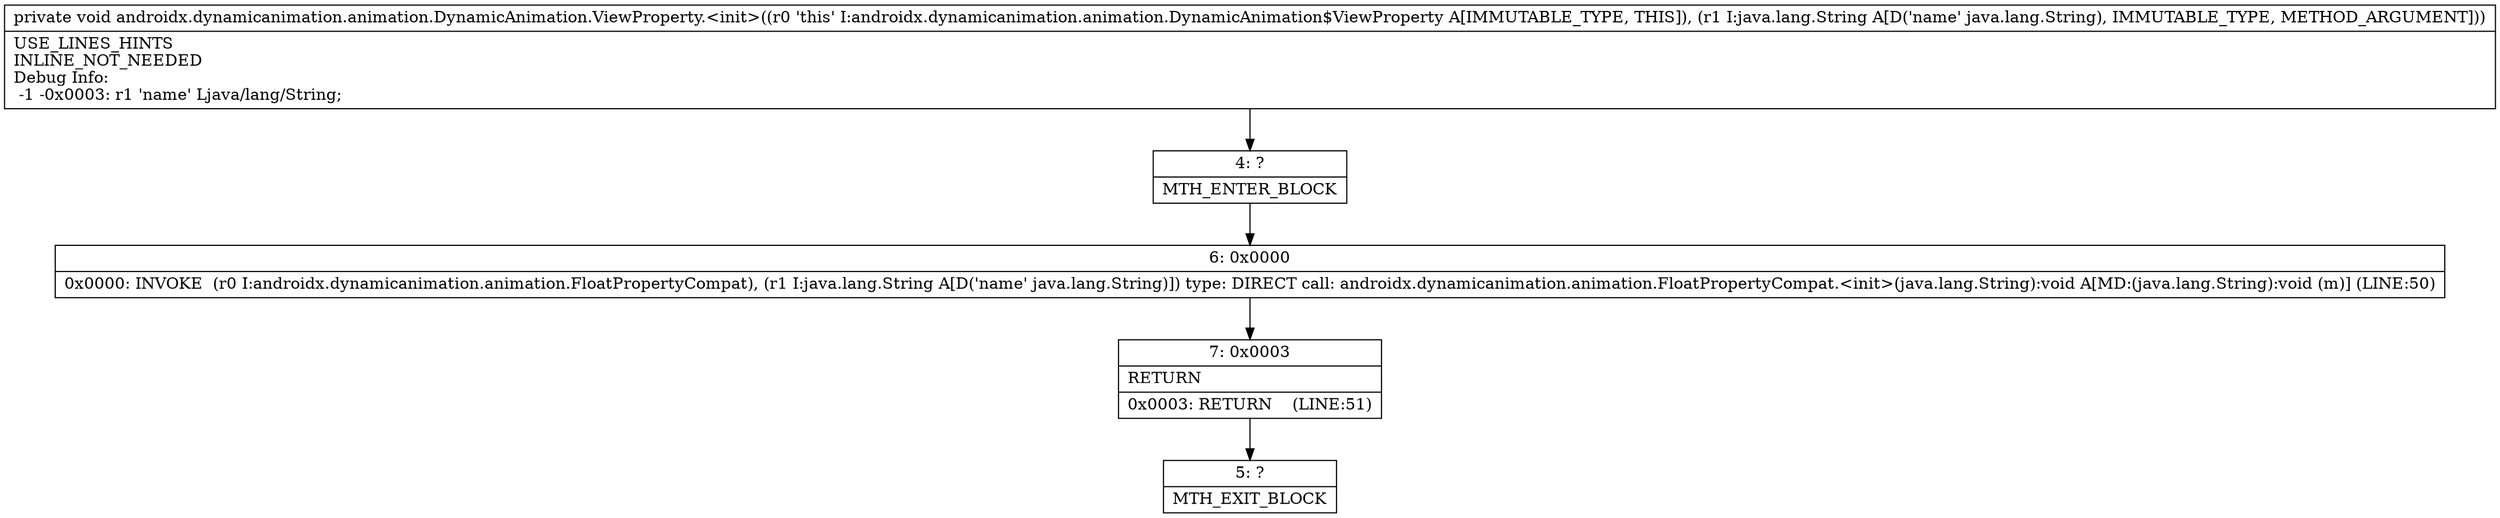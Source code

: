 digraph "CFG forandroidx.dynamicanimation.animation.DynamicAnimation.ViewProperty.\<init\>(Ljava\/lang\/String;)V" {
Node_4 [shape=record,label="{4\:\ ?|MTH_ENTER_BLOCK\l}"];
Node_6 [shape=record,label="{6\:\ 0x0000|0x0000: INVOKE  (r0 I:androidx.dynamicanimation.animation.FloatPropertyCompat), (r1 I:java.lang.String A[D('name' java.lang.String)]) type: DIRECT call: androidx.dynamicanimation.animation.FloatPropertyCompat.\<init\>(java.lang.String):void A[MD:(java.lang.String):void (m)] (LINE:50)\l}"];
Node_7 [shape=record,label="{7\:\ 0x0003|RETURN\l|0x0003: RETURN    (LINE:51)\l}"];
Node_5 [shape=record,label="{5\:\ ?|MTH_EXIT_BLOCK\l}"];
MethodNode[shape=record,label="{private void androidx.dynamicanimation.animation.DynamicAnimation.ViewProperty.\<init\>((r0 'this' I:androidx.dynamicanimation.animation.DynamicAnimation$ViewProperty A[IMMUTABLE_TYPE, THIS]), (r1 I:java.lang.String A[D('name' java.lang.String), IMMUTABLE_TYPE, METHOD_ARGUMENT]))  | USE_LINES_HINTS\lINLINE_NOT_NEEDED\lDebug Info:\l  \-1 \-0x0003: r1 'name' Ljava\/lang\/String;\l}"];
MethodNode -> Node_4;Node_4 -> Node_6;
Node_6 -> Node_7;
Node_7 -> Node_5;
}

